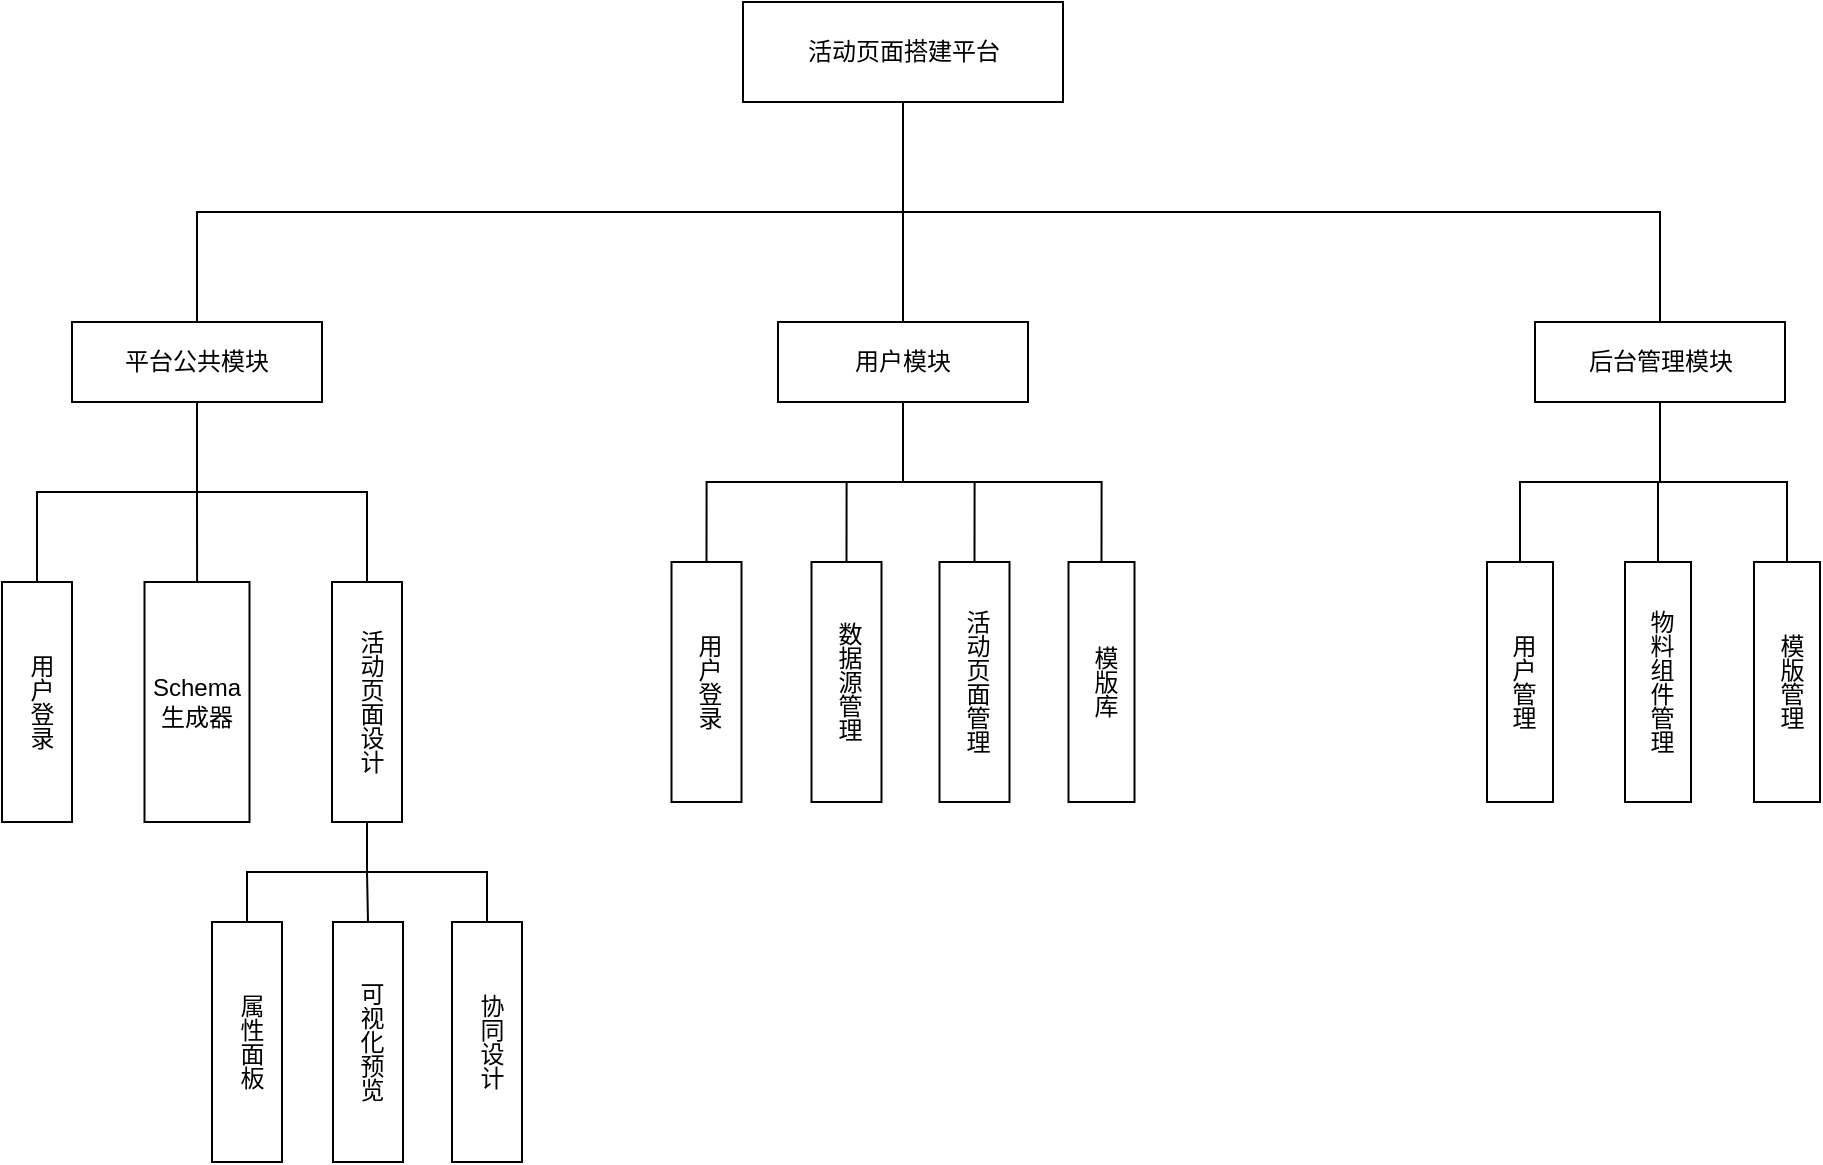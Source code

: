 <mxfile version="24.0.5" type="github">
  <diagram name="第 1 页" id="AzbfN3IA49LtA-kwNX3O">
    <mxGraphModel dx="1193" dy="3096" grid="1" gridSize="10" guides="1" tooltips="1" connect="1" arrows="1" fold="1" page="1" pageScale="1" pageWidth="827" pageHeight="1169" math="0" shadow="0">
      <root>
        <mxCell id="0" />
        <mxCell id="1" parent="0" />
        <mxCell id="hP2oWszfWkWVEPcqdL0g-1" value="用户登录" style="rounded=0;whiteSpace=wrap;html=1;verticalAlign=middle;align=center;labelPosition=center;verticalLabelPosition=middle;textDirection=vertical-rl;" parent="1" vertex="1">
          <mxGeometry x="509.75" y="-1770" width="35" height="120" as="geometry" />
        </mxCell>
        <mxCell id="hP2oWszfWkWVEPcqdL0g-2" style="edgeStyle=orthogonalEdgeStyle;rounded=0;orthogonalLoop=1;jettySize=auto;html=1;exitX=0.5;exitY=1;exitDx=0;exitDy=0;entryX=0.5;entryY=0;entryDx=0;entryDy=0;endArrow=none;endFill=0;" parent="1" source="hP2oWszfWkWVEPcqdL0g-5" target="hP2oWszfWkWVEPcqdL0g-11" edge="1">
          <mxGeometry relative="1" as="geometry" />
        </mxCell>
        <mxCell id="hP2oWszfWkWVEPcqdL0g-3" style="edgeStyle=orthogonalEdgeStyle;rounded=0;orthogonalLoop=1;jettySize=auto;html=1;exitX=0.5;exitY=1;exitDx=0;exitDy=0;endArrow=none;endFill=0;" parent="1" source="hP2oWszfWkWVEPcqdL0g-5" target="hP2oWszfWkWVEPcqdL0g-16" edge="1">
          <mxGeometry relative="1" as="geometry" />
        </mxCell>
        <mxCell id="hP2oWszfWkWVEPcqdL0g-4" style="edgeStyle=orthogonalEdgeStyle;rounded=0;orthogonalLoop=1;jettySize=auto;html=1;exitX=0.5;exitY=1;exitDx=0;exitDy=0;entryX=0.5;entryY=0;entryDx=0;entryDy=0;endArrow=none;endFill=0;" parent="1" source="hP2oWszfWkWVEPcqdL0g-5" target="hP2oWszfWkWVEPcqdL0g-18" edge="1">
          <mxGeometry relative="1" as="geometry" />
        </mxCell>
        <mxCell id="hP2oWszfWkWVEPcqdL0g-5" value="&lt;font style=&quot;font-size: 12px;&quot;&gt;活动页面搭建平台&lt;/font&gt;" style="rounded=0;whiteSpace=wrap;html=1;" parent="1" vertex="1">
          <mxGeometry x="545.5" y="-2050" width="160" height="50" as="geometry" />
        </mxCell>
        <mxCell id="hP2oWszfWkWVEPcqdL0g-6" style="edgeStyle=orthogonalEdgeStyle;rounded=0;orthogonalLoop=1;jettySize=auto;html=1;exitX=0.5;exitY=1;exitDx=0;exitDy=0;entryX=0.5;entryY=0;entryDx=0;entryDy=0;endArrow=none;endFill=0;" parent="1" source="hP2oWszfWkWVEPcqdL0g-11" target="hP2oWszfWkWVEPcqdL0g-1" edge="1">
          <mxGeometry relative="1" as="geometry" />
        </mxCell>
        <mxCell id="hP2oWszfWkWVEPcqdL0g-7" style="edgeStyle=orthogonalEdgeStyle;rounded=0;orthogonalLoop=1;jettySize=auto;html=1;exitX=0.5;exitY=1;exitDx=0;exitDy=0;entryX=0.5;entryY=0;entryDx=0;entryDy=0;endArrow=none;endFill=0;" parent="1" source="hP2oWszfWkWVEPcqdL0g-11" target="hP2oWszfWkWVEPcqdL0g-19" edge="1">
          <mxGeometry relative="1" as="geometry" />
        </mxCell>
        <mxCell id="hP2oWszfWkWVEPcqdL0g-8" style="edgeStyle=orthogonalEdgeStyle;rounded=0;orthogonalLoop=1;jettySize=auto;html=1;exitX=0.5;exitY=1;exitDx=0;exitDy=0;entryX=0.5;entryY=0;entryDx=0;entryDy=0;endArrow=none;endFill=0;" parent="1" source="hP2oWszfWkWVEPcqdL0g-11" target="hP2oWszfWkWVEPcqdL0g-20" edge="1">
          <mxGeometry relative="1" as="geometry" />
        </mxCell>
        <mxCell id="hP2oWszfWkWVEPcqdL0g-9" style="edgeStyle=orthogonalEdgeStyle;rounded=0;orthogonalLoop=1;jettySize=auto;html=1;exitX=0.5;exitY=1;exitDx=0;exitDy=0;entryX=0.5;entryY=0;entryDx=0;entryDy=0;endArrow=none;endFill=0;" parent="1" source="hP2oWszfWkWVEPcqdL0g-11" target="hP2oWszfWkWVEPcqdL0g-21" edge="1">
          <mxGeometry relative="1" as="geometry" />
        </mxCell>
        <mxCell id="hP2oWszfWkWVEPcqdL0g-11" value="用户模块" style="rounded=0;whiteSpace=wrap;html=1;" parent="1" vertex="1">
          <mxGeometry x="563" y="-1890" width="125" height="40" as="geometry" />
        </mxCell>
        <mxCell id="hP2oWszfWkWVEPcqdL0g-12" style="edgeStyle=orthogonalEdgeStyle;rounded=0;orthogonalLoop=1;jettySize=auto;html=1;exitX=0.5;exitY=1;exitDx=0;exitDy=0;entryX=0.5;entryY=0;entryDx=0;entryDy=0;endArrow=none;endFill=0;" parent="1" source="hP2oWszfWkWVEPcqdL0g-16" target="hP2oWszfWkWVEPcqdL0g-24" edge="1">
          <mxGeometry relative="1" as="geometry" />
        </mxCell>
        <mxCell id="hP2oWszfWkWVEPcqdL0g-13" style="edgeStyle=orthogonalEdgeStyle;rounded=0;orthogonalLoop=1;jettySize=auto;html=1;exitX=0.5;exitY=1;exitDx=0;exitDy=0;entryX=0.5;entryY=0;entryDx=0;entryDy=0;endArrow=none;endFill=0;" parent="1" source="hP2oWszfWkWVEPcqdL0g-16" target="hP2oWszfWkWVEPcqdL0g-25" edge="1">
          <mxGeometry relative="1" as="geometry" />
        </mxCell>
        <mxCell id="hP2oWszfWkWVEPcqdL0g-14" style="edgeStyle=orthogonalEdgeStyle;rounded=0;orthogonalLoop=1;jettySize=auto;html=1;exitX=0.5;exitY=1;exitDx=0;exitDy=0;entryX=0.5;entryY=0;entryDx=0;entryDy=0;endArrow=none;endFill=0;" parent="1" source="hP2oWszfWkWVEPcqdL0g-16" target="hP2oWszfWkWVEPcqdL0g-26" edge="1">
          <mxGeometry relative="1" as="geometry" />
        </mxCell>
        <mxCell id="hP2oWszfWkWVEPcqdL0g-16" value="后台管理模块" style="rounded=0;whiteSpace=wrap;html=1;" parent="1" vertex="1">
          <mxGeometry x="941.5" y="-1890" width="125" height="40" as="geometry" />
        </mxCell>
        <mxCell id="hP2oWszfWkWVEPcqdL0g-17" style="edgeStyle=orthogonalEdgeStyle;rounded=0;orthogonalLoop=1;jettySize=auto;html=1;exitX=0.5;exitY=1;exitDx=0;exitDy=0;endArrow=none;endFill=0;" parent="1" source="hP2oWszfWkWVEPcqdL0g-18" target="hP2oWszfWkWVEPcqdL0g-27" edge="1">
          <mxGeometry relative="1" as="geometry" />
        </mxCell>
        <mxCell id="ZtFctYNQM2N-w3IxaOla-14" style="edgeStyle=orthogonalEdgeStyle;rounded=0;orthogonalLoop=1;jettySize=auto;html=1;exitX=0.5;exitY=1;exitDx=0;exitDy=0;entryX=0.5;entryY=0;entryDx=0;entryDy=0;endArrow=none;endFill=0;" edge="1" parent="1" source="hP2oWszfWkWVEPcqdL0g-18" target="ZtFctYNQM2N-w3IxaOla-12">
          <mxGeometry relative="1" as="geometry" />
        </mxCell>
        <mxCell id="ZtFctYNQM2N-w3IxaOla-15" style="edgeStyle=orthogonalEdgeStyle;rounded=0;orthogonalLoop=1;jettySize=auto;html=1;exitX=0.5;exitY=1;exitDx=0;exitDy=0;endArrow=none;endFill=0;" edge="1" parent="1" source="hP2oWszfWkWVEPcqdL0g-18" target="hP2oWszfWkWVEPcqdL0g-22">
          <mxGeometry relative="1" as="geometry" />
        </mxCell>
        <mxCell id="hP2oWszfWkWVEPcqdL0g-18" value="平台公共模块" style="rounded=0;whiteSpace=wrap;html=1;" parent="1" vertex="1">
          <mxGeometry x="210" y="-1890" width="125" height="40" as="geometry" />
        </mxCell>
        <mxCell id="hP2oWszfWkWVEPcqdL0g-19" value="数据源管理" style="rounded=0;whiteSpace=wrap;html=1;verticalAlign=middle;align=center;labelPosition=center;verticalLabelPosition=middle;textDirection=vertical-rl;" parent="1" vertex="1">
          <mxGeometry x="579.75" y="-1770" width="35" height="120" as="geometry" />
        </mxCell>
        <mxCell id="hP2oWszfWkWVEPcqdL0g-20" value="活动页面管理" style="rounded=0;whiteSpace=wrap;html=1;verticalAlign=middle;align=center;labelPosition=center;verticalLabelPosition=middle;textDirection=vertical-rl;strokeWidth=1;" parent="1" vertex="1">
          <mxGeometry x="643.75" y="-1770" width="35" height="120" as="geometry" />
        </mxCell>
        <mxCell id="hP2oWszfWkWVEPcqdL0g-21" value="模版库" style="rounded=0;whiteSpace=wrap;html=1;verticalAlign=middle;align=center;labelPosition=center;verticalLabelPosition=middle;textDirection=vertical-rl;spacing=0;" parent="1" vertex="1">
          <mxGeometry x="708.25" y="-1770" width="33" height="120" as="geometry" />
        </mxCell>
        <mxCell id="ZtFctYNQM2N-w3IxaOla-7" style="edgeStyle=orthogonalEdgeStyle;rounded=0;orthogonalLoop=1;jettySize=auto;html=1;exitX=0.5;exitY=1;exitDx=0;exitDy=0;entryX=0.5;entryY=0;entryDx=0;entryDy=0;endArrow=none;endFill=0;" edge="1" parent="1" source="hP2oWszfWkWVEPcqdL0g-22" target="ZtFctYNQM2N-w3IxaOla-1">
          <mxGeometry relative="1" as="geometry" />
        </mxCell>
        <mxCell id="ZtFctYNQM2N-w3IxaOla-8" style="edgeStyle=orthogonalEdgeStyle;rounded=0;orthogonalLoop=1;jettySize=auto;html=1;exitX=0.5;exitY=1;exitDx=0;exitDy=0;entryX=0.5;entryY=0;entryDx=0;entryDy=0;endArrow=none;endFill=0;" edge="1" parent="1" source="hP2oWszfWkWVEPcqdL0g-22" target="ZtFctYNQM2N-w3IxaOla-2">
          <mxGeometry relative="1" as="geometry" />
        </mxCell>
        <mxCell id="ZtFctYNQM2N-w3IxaOla-9" style="edgeStyle=orthogonalEdgeStyle;rounded=0;orthogonalLoop=1;jettySize=auto;html=1;exitX=0.5;exitY=1;exitDx=0;exitDy=0;entryX=0.5;entryY=0;entryDx=0;entryDy=0;endArrow=none;endFill=0;" edge="1" parent="1" source="hP2oWszfWkWVEPcqdL0g-22" target="ZtFctYNQM2N-w3IxaOla-3">
          <mxGeometry relative="1" as="geometry" />
        </mxCell>
        <mxCell id="hP2oWszfWkWVEPcqdL0g-22" value="活动页面设计" style="rounded=0;whiteSpace=wrap;html=1;verticalAlign=middle;align=center;labelPosition=center;verticalLabelPosition=middle;textDirection=vertical-rl;" parent="1" vertex="1">
          <mxGeometry x="340" y="-1760" width="35" height="120" as="geometry" />
        </mxCell>
        <mxCell id="hP2oWszfWkWVEPcqdL0g-24" value="用户管理" style="rounded=0;whiteSpace=wrap;html=1;verticalAlign=middle;align=center;labelPosition=center;verticalLabelPosition=middle;textDirection=vertical-rl;spacing=0;" parent="1" vertex="1">
          <mxGeometry x="917.5" y="-1770" width="33" height="120" as="geometry" />
        </mxCell>
        <mxCell id="hP2oWszfWkWVEPcqdL0g-25" value="物料组件管理" style="rounded=0;whiteSpace=wrap;html=1;verticalAlign=middle;align=center;labelPosition=center;verticalLabelPosition=middle;textDirection=vertical-rl;spacing=0;" parent="1" vertex="1">
          <mxGeometry x="986.5" y="-1770" width="33" height="120" as="geometry" />
        </mxCell>
        <mxCell id="hP2oWszfWkWVEPcqdL0g-26" value="模版管理" style="rounded=0;whiteSpace=wrap;html=1;verticalAlign=middle;align=center;labelPosition=center;verticalLabelPosition=middle;textDirection=vertical-rl;spacing=0;" parent="1" vertex="1">
          <mxGeometry x="1051" y="-1770" width="33" height="120" as="geometry" />
        </mxCell>
        <mxCell id="hP2oWszfWkWVEPcqdL0g-27" value="Schema&lt;div&gt;生成器&lt;/div&gt;" style="rounded=0;whiteSpace=wrap;html=1;verticalAlign=middle;align=center;labelPosition=center;verticalLabelPosition=middle;textDirection=rtl;" parent="1" vertex="1">
          <mxGeometry x="246.25" y="-1760" width="52.5" height="120" as="geometry" />
        </mxCell>
        <mxCell id="ZtFctYNQM2N-w3IxaOla-1" value="属性面板" style="rounded=0;whiteSpace=wrap;html=1;verticalAlign=middle;align=center;labelPosition=center;verticalLabelPosition=middle;textDirection=vertical-rl;" vertex="1" parent="1">
          <mxGeometry x="280" y="-1590" width="35" height="120" as="geometry" />
        </mxCell>
        <mxCell id="ZtFctYNQM2N-w3IxaOla-2" value="可视化预览" style="rounded=0;whiteSpace=wrap;html=1;verticalAlign=middle;align=center;labelPosition=center;verticalLabelPosition=middle;textDirection=vertical-rl;" vertex="1" parent="1">
          <mxGeometry x="340.5" y="-1590" width="35" height="120" as="geometry" />
        </mxCell>
        <mxCell id="ZtFctYNQM2N-w3IxaOla-3" value="协同设计" style="rounded=0;whiteSpace=wrap;html=1;verticalAlign=middle;align=center;labelPosition=center;verticalLabelPosition=middle;textDirection=vertical-rl;" vertex="1" parent="1">
          <mxGeometry x="400" y="-1590" width="35" height="120" as="geometry" />
        </mxCell>
        <mxCell id="ZtFctYNQM2N-w3IxaOla-12" value="用户登录" style="rounded=0;whiteSpace=wrap;html=1;verticalAlign=middle;align=center;labelPosition=center;verticalLabelPosition=middle;textDirection=vertical-rl;" vertex="1" parent="1">
          <mxGeometry x="175" y="-1760" width="35" height="120" as="geometry" />
        </mxCell>
      </root>
    </mxGraphModel>
  </diagram>
</mxfile>
